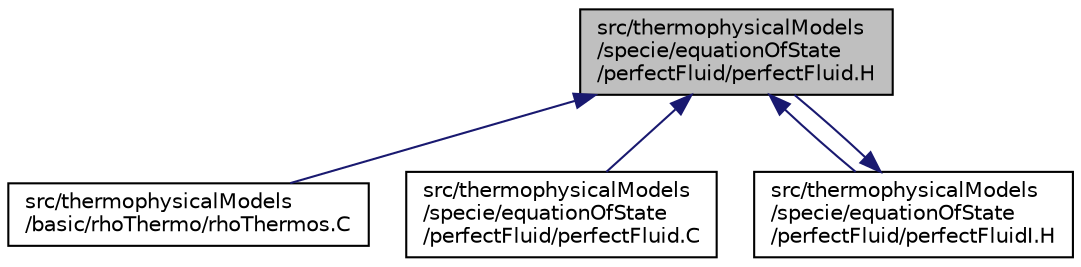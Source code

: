 digraph "src/thermophysicalModels/specie/equationOfState/perfectFluid/perfectFluid.H"
{
  bgcolor="transparent";
  edge [fontname="Helvetica",fontsize="10",labelfontname="Helvetica",labelfontsize="10"];
  node [fontname="Helvetica",fontsize="10",shape=record];
  Node1 [label="src/thermophysicalModels\l/specie/equationOfState\l/perfectFluid/perfectFluid.H",height=0.2,width=0.4,color="black", fillcolor="grey75", style="filled", fontcolor="black"];
  Node1 -> Node2 [dir="back",color="midnightblue",fontsize="10",style="solid",fontname="Helvetica"];
  Node2 [label="src/thermophysicalModels\l/basic/rhoThermo/rhoThermos.C",height=0.2,width=0.4,color="black",URL="$a09977.html"];
  Node1 -> Node3 [dir="back",color="midnightblue",fontsize="10",style="solid",fontname="Helvetica"];
  Node3 [label="src/thermophysicalModels\l/specie/equationOfState\l/perfectFluid/perfectFluid.C",height=0.2,width=0.4,color="black",URL="$a10306.html"];
  Node1 -> Node4 [dir="back",color="midnightblue",fontsize="10",style="solid",fontname="Helvetica"];
  Node4 [label="src/thermophysicalModels\l/specie/equationOfState\l/perfectFluid/perfectFluidI.H",height=0.2,width=0.4,color="black",URL="$a10308.html"];
  Node4 -> Node1 [dir="back",color="midnightblue",fontsize="10",style="solid",fontname="Helvetica"];
}
